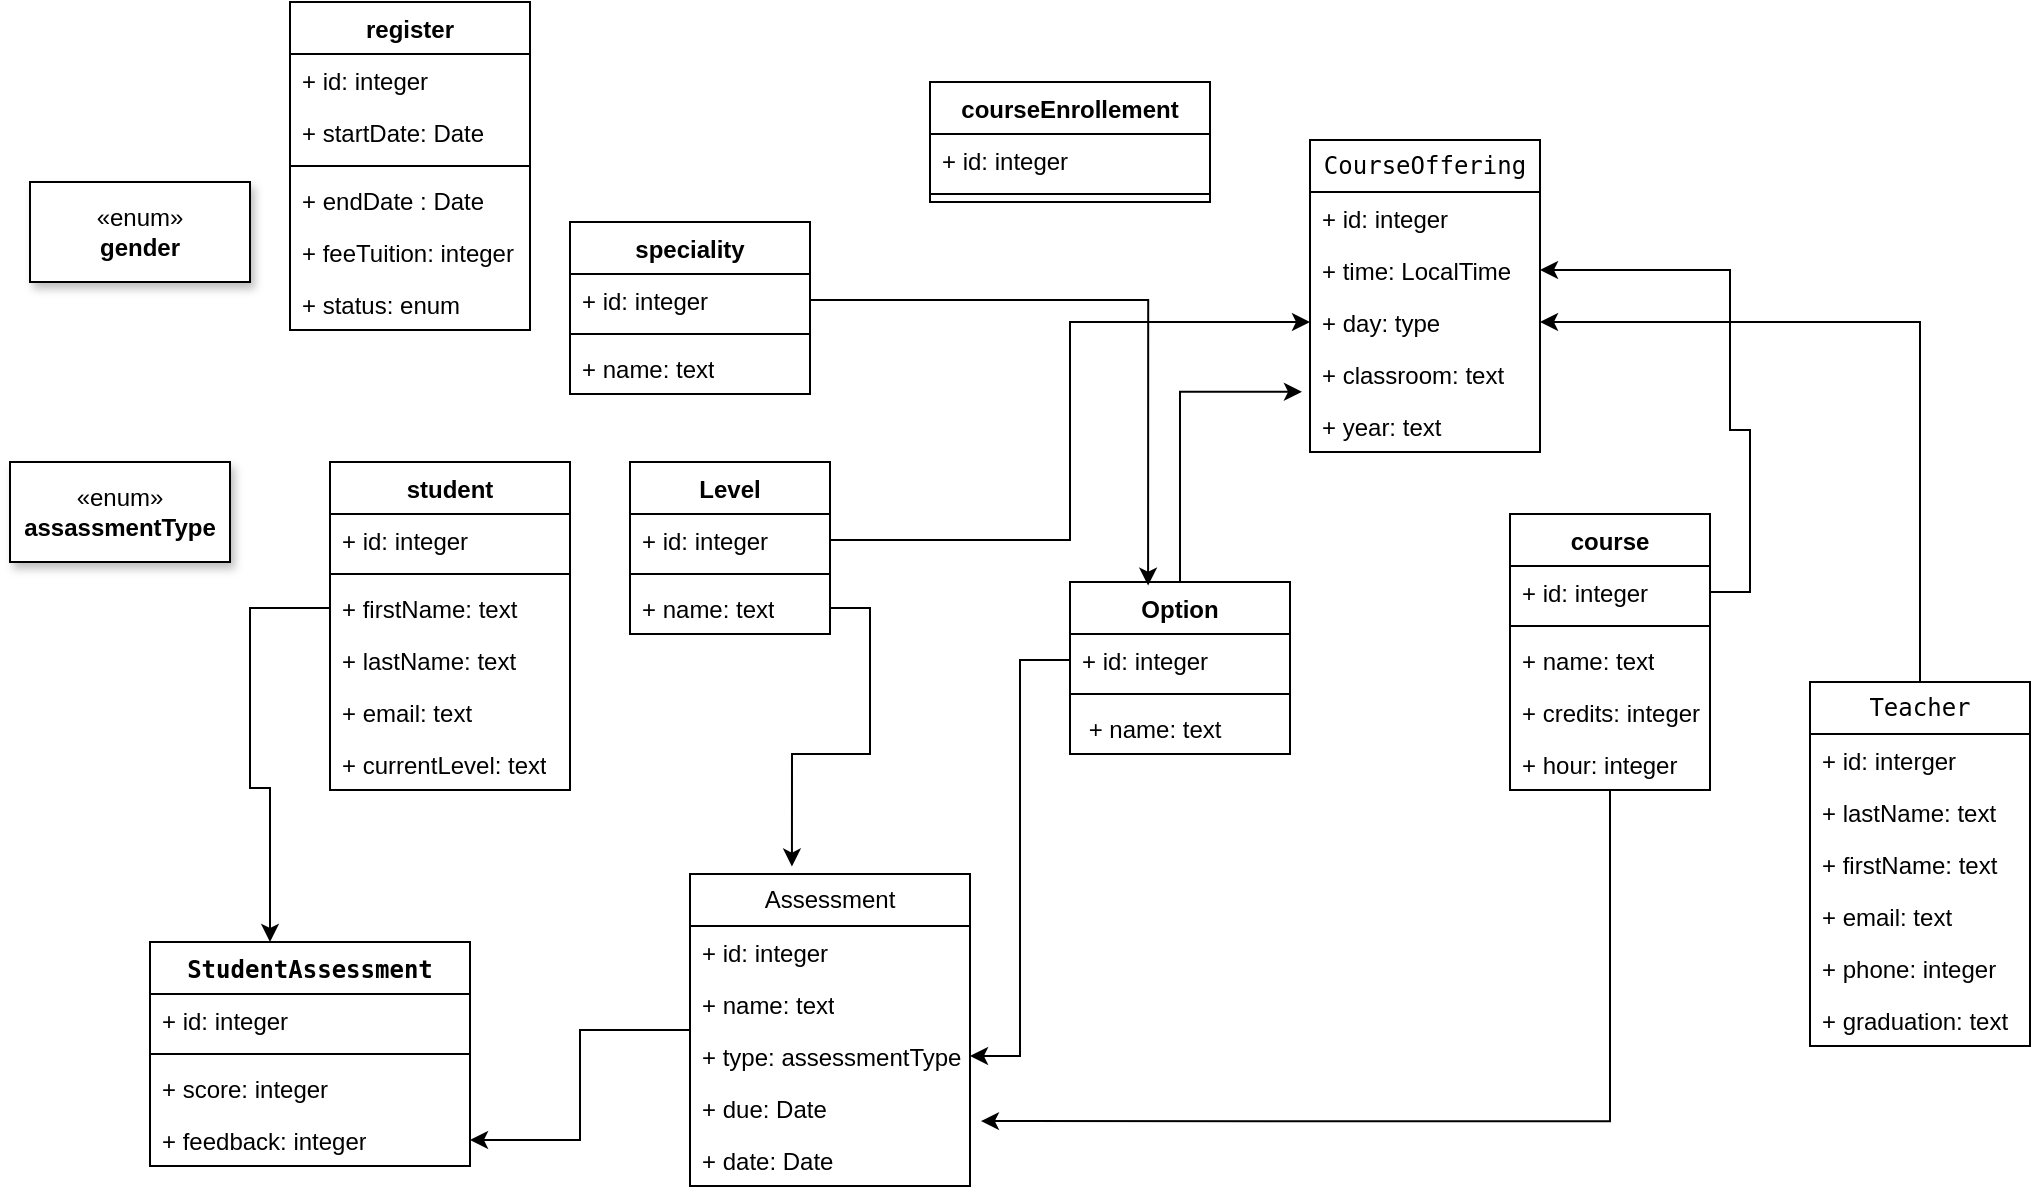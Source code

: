 <mxfile version="24.6.3" type="github" pages="4">
  <diagram name="Page-1" id="PVpVWnrb7OfxVeaUVZbv">
    <mxGraphModel dx="2454" dy="622" grid="1" gridSize="10" guides="1" tooltips="1" connect="1" arrows="1" fold="1" page="1" pageScale="1" pageWidth="1100" pageHeight="850" math="0" shadow="0">
      <root>
        <mxCell id="0" />
        <mxCell id="1" parent="0" />
        <mxCell id="9z153Rb5Zh5aQNl601J3-8" value="speciality" style="swimlane;fontStyle=1;align=center;verticalAlign=top;childLayout=stackLayout;horizontal=1;startSize=26;horizontalStack=0;resizeParent=1;resizeParentMax=0;resizeLast=0;collapsible=1;marginBottom=0;whiteSpace=wrap;html=1;" parent="1" vertex="1">
          <mxGeometry x="140" y="310" width="120" height="86" as="geometry" />
        </mxCell>
        <mxCell id="9z153Rb5Zh5aQNl601J3-9" value="+ id: integer" style="text;strokeColor=none;fillColor=none;align=left;verticalAlign=top;spacingLeft=4;spacingRight=4;overflow=hidden;rotatable=0;points=[[0,0.5],[1,0.5]];portConstraint=eastwest;whiteSpace=wrap;html=1;" parent="9z153Rb5Zh5aQNl601J3-8" vertex="1">
          <mxGeometry y="26" width="120" height="26" as="geometry" />
        </mxCell>
        <mxCell id="9z153Rb5Zh5aQNl601J3-10" value="" style="line;strokeWidth=1;fillColor=none;align=left;verticalAlign=middle;spacingTop=-1;spacingLeft=3;spacingRight=3;rotatable=0;labelPosition=right;points=[];portConstraint=eastwest;strokeColor=inherit;" parent="9z153Rb5Zh5aQNl601J3-8" vertex="1">
          <mxGeometry y="52" width="120" height="8" as="geometry" />
        </mxCell>
        <mxCell id="9z153Rb5Zh5aQNl601J3-13" value="+ name: text" style="text;strokeColor=none;fillColor=none;align=left;verticalAlign=top;spacingLeft=4;spacingRight=4;overflow=hidden;rotatable=0;points=[[0,0.5],[1,0.5]];portConstraint=eastwest;whiteSpace=wrap;html=1;" parent="9z153Rb5Zh5aQNl601J3-8" vertex="1">
          <mxGeometry y="60" width="120" height="26" as="geometry" />
        </mxCell>
        <mxCell id="9z153Rb5Zh5aQNl601J3-14" value="Option" style="swimlane;fontStyle=1;align=center;verticalAlign=top;childLayout=stackLayout;horizontal=1;startSize=26;horizontalStack=0;resizeParent=1;resizeParentMax=0;resizeLast=0;collapsible=1;marginBottom=0;whiteSpace=wrap;html=1;" parent="1" vertex="1">
          <mxGeometry x="390" y="490" width="110" height="86" as="geometry" />
        </mxCell>
        <mxCell id="9z153Rb5Zh5aQNl601J3-15" value="+ id: integer" style="text;strokeColor=none;fillColor=none;align=left;verticalAlign=top;spacingLeft=4;spacingRight=4;overflow=hidden;rotatable=0;points=[[0,0.5],[1,0.5]];portConstraint=eastwest;whiteSpace=wrap;html=1;" parent="9z153Rb5Zh5aQNl601J3-14" vertex="1">
          <mxGeometry y="26" width="110" height="26" as="geometry" />
        </mxCell>
        <mxCell id="9z153Rb5Zh5aQNl601J3-16" value="" style="line;strokeWidth=1;fillColor=none;align=left;verticalAlign=middle;spacingTop=-1;spacingLeft=3;spacingRight=3;rotatable=0;labelPosition=right;points=[];portConstraint=eastwest;strokeColor=inherit;" parent="9z153Rb5Zh5aQNl601J3-14" vertex="1">
          <mxGeometry y="52" width="110" height="8" as="geometry" />
        </mxCell>
        <mxCell id="9z153Rb5Zh5aQNl601J3-17" value="&amp;nbsp;+ name: text" style="text;strokeColor=none;fillColor=none;align=left;verticalAlign=top;spacingLeft=4;spacingRight=4;overflow=hidden;rotatable=0;points=[[0,0.5],[1,0.5]];portConstraint=eastwest;whiteSpace=wrap;html=1;" parent="9z153Rb5Zh5aQNl601J3-14" vertex="1">
          <mxGeometry y="60" width="110" height="26" as="geometry" />
        </mxCell>
        <mxCell id="9z153Rb5Zh5aQNl601J3-18" value="course" style="swimlane;fontStyle=1;align=center;verticalAlign=top;childLayout=stackLayout;horizontal=1;startSize=26;horizontalStack=0;resizeParent=1;resizeParentMax=0;resizeLast=0;collapsible=1;marginBottom=0;whiteSpace=wrap;html=1;" parent="1" vertex="1">
          <mxGeometry x="610" y="456" width="100" height="138" as="geometry" />
        </mxCell>
        <mxCell id="9z153Rb5Zh5aQNl601J3-19" value="+ id: integer" style="text;strokeColor=none;fillColor=none;align=left;verticalAlign=top;spacingLeft=4;spacingRight=4;overflow=hidden;rotatable=0;points=[[0,0.5],[1,0.5]];portConstraint=eastwest;whiteSpace=wrap;html=1;" parent="9z153Rb5Zh5aQNl601J3-18" vertex="1">
          <mxGeometry y="26" width="100" height="26" as="geometry" />
        </mxCell>
        <mxCell id="9z153Rb5Zh5aQNl601J3-20" value="" style="line;strokeWidth=1;fillColor=none;align=left;verticalAlign=middle;spacingTop=-1;spacingLeft=3;spacingRight=3;rotatable=0;labelPosition=right;points=[];portConstraint=eastwest;strokeColor=inherit;" parent="9z153Rb5Zh5aQNl601J3-18" vertex="1">
          <mxGeometry y="52" width="100" height="8" as="geometry" />
        </mxCell>
        <mxCell id="9z153Rb5Zh5aQNl601J3-21" value="+ name: text" style="text;strokeColor=none;fillColor=none;align=left;verticalAlign=top;spacingLeft=4;spacingRight=4;overflow=hidden;rotatable=0;points=[[0,0.5],[1,0.5]];portConstraint=eastwest;whiteSpace=wrap;html=1;" parent="9z153Rb5Zh5aQNl601J3-18" vertex="1">
          <mxGeometry y="60" width="100" height="26" as="geometry" />
        </mxCell>
        <mxCell id="9z153Rb5Zh5aQNl601J3-25" value="+ credits: integer" style="text;strokeColor=none;fillColor=none;align=left;verticalAlign=top;spacingLeft=4;spacingRight=4;overflow=hidden;rotatable=0;points=[[0,0.5],[1,0.5]];portConstraint=eastwest;whiteSpace=wrap;html=1;" parent="9z153Rb5Zh5aQNl601J3-18" vertex="1">
          <mxGeometry y="86" width="100" height="26" as="geometry" />
        </mxCell>
        <mxCell id="GAx0BgkwdhnwqbWNUPD7-18" value="+ hour: integer" style="text;strokeColor=none;fillColor=none;align=left;verticalAlign=top;spacingLeft=4;spacingRight=4;overflow=hidden;rotatable=0;points=[[0,0.5],[1,0.5]];portConstraint=eastwest;whiteSpace=wrap;html=1;" vertex="1" parent="9z153Rb5Zh5aQNl601J3-18">
          <mxGeometry y="112" width="100" height="26" as="geometry" />
        </mxCell>
        <mxCell id="9z153Rb5Zh5aQNl601J3-27" value="student" style="swimlane;fontStyle=1;align=center;verticalAlign=top;childLayout=stackLayout;horizontal=1;startSize=26;horizontalStack=0;resizeParent=1;resizeParentMax=0;resizeLast=0;collapsible=1;marginBottom=0;whiteSpace=wrap;html=1;" parent="1" vertex="1">
          <mxGeometry x="20" y="430" width="120" height="164" as="geometry" />
        </mxCell>
        <mxCell id="9z153Rb5Zh5aQNl601J3-28" value="+ id: integer" style="text;strokeColor=none;fillColor=none;align=left;verticalAlign=top;spacingLeft=4;spacingRight=4;overflow=hidden;rotatable=0;points=[[0,0.5],[1,0.5]];portConstraint=eastwest;whiteSpace=wrap;html=1;" parent="9z153Rb5Zh5aQNl601J3-27" vertex="1">
          <mxGeometry y="26" width="120" height="26" as="geometry" />
        </mxCell>
        <mxCell id="9z153Rb5Zh5aQNl601J3-29" value="" style="line;strokeWidth=1;fillColor=none;align=left;verticalAlign=middle;spacingTop=-1;spacingLeft=3;spacingRight=3;rotatable=0;labelPosition=right;points=[];portConstraint=eastwest;strokeColor=inherit;" parent="9z153Rb5Zh5aQNl601J3-27" vertex="1">
          <mxGeometry y="52" width="120" height="8" as="geometry" />
        </mxCell>
        <mxCell id="9z153Rb5Zh5aQNl601J3-32" value="+ firstName: text" style="text;strokeColor=none;fillColor=none;align=left;verticalAlign=top;spacingLeft=4;spacingRight=4;overflow=hidden;rotatable=0;points=[[0,0.5],[1,0.5]];portConstraint=eastwest;whiteSpace=wrap;html=1;" parent="9z153Rb5Zh5aQNl601J3-27" vertex="1">
          <mxGeometry y="60" width="120" height="26" as="geometry" />
        </mxCell>
        <mxCell id="9z153Rb5Zh5aQNl601J3-33" value="+ lastName: text" style="text;strokeColor=none;fillColor=none;align=left;verticalAlign=top;spacingLeft=4;spacingRight=4;overflow=hidden;rotatable=0;points=[[0,0.5],[1,0.5]];portConstraint=eastwest;whiteSpace=wrap;html=1;" parent="9z153Rb5Zh5aQNl601J3-27" vertex="1">
          <mxGeometry y="86" width="120" height="26" as="geometry" />
        </mxCell>
        <mxCell id="9z153Rb5Zh5aQNl601J3-34" value="+ email: text" style="text;strokeColor=none;fillColor=none;align=left;verticalAlign=top;spacingLeft=4;spacingRight=4;overflow=hidden;rotatable=0;points=[[0,0.5],[1,0.5]];portConstraint=eastwest;whiteSpace=wrap;html=1;" parent="9z153Rb5Zh5aQNl601J3-27" vertex="1">
          <mxGeometry y="112" width="120" height="26" as="geometry" />
        </mxCell>
        <mxCell id="9z153Rb5Zh5aQNl601J3-49" value="+ currentLevel: text" style="text;strokeColor=none;fillColor=none;align=left;verticalAlign=top;spacingLeft=4;spacingRight=4;overflow=hidden;rotatable=0;points=[[0,0.5],[1,0.5]];portConstraint=eastwest;whiteSpace=wrap;html=1;" parent="9z153Rb5Zh5aQNl601J3-27" vertex="1">
          <mxGeometry y="138" width="120" height="26" as="geometry" />
        </mxCell>
        <mxCell id="9z153Rb5Zh5aQNl601J3-40" value="register" style="swimlane;fontStyle=1;align=center;verticalAlign=top;childLayout=stackLayout;horizontal=1;startSize=26;horizontalStack=0;resizeParent=1;resizeParentMax=0;resizeLast=0;collapsible=1;marginBottom=0;whiteSpace=wrap;html=1;" parent="1" vertex="1">
          <mxGeometry y="200" width="120" height="164" as="geometry" />
        </mxCell>
        <mxCell id="9z153Rb5Zh5aQNl601J3-41" value="+ id: integer" style="text;strokeColor=none;fillColor=none;align=left;verticalAlign=top;spacingLeft=4;spacingRight=4;overflow=hidden;rotatable=0;points=[[0,0.5],[1,0.5]];portConstraint=eastwest;whiteSpace=wrap;html=1;" parent="9z153Rb5Zh5aQNl601J3-40" vertex="1">
          <mxGeometry y="26" width="120" height="26" as="geometry" />
        </mxCell>
        <mxCell id="9z153Rb5Zh5aQNl601J3-47" value="+ startDate: Date" style="text;strokeColor=none;fillColor=none;align=left;verticalAlign=top;spacingLeft=4;spacingRight=4;overflow=hidden;rotatable=0;points=[[0,0.5],[1,0.5]];portConstraint=eastwest;whiteSpace=wrap;html=1;" parent="9z153Rb5Zh5aQNl601J3-40" vertex="1">
          <mxGeometry y="52" width="120" height="26" as="geometry" />
        </mxCell>
        <mxCell id="9z153Rb5Zh5aQNl601J3-42" value="" style="line;strokeWidth=1;fillColor=none;align=left;verticalAlign=middle;spacingTop=-1;spacingLeft=3;spacingRight=3;rotatable=0;labelPosition=right;points=[];portConstraint=eastwest;strokeColor=inherit;" parent="9z153Rb5Zh5aQNl601J3-40" vertex="1">
          <mxGeometry y="78" width="120" height="8" as="geometry" />
        </mxCell>
        <mxCell id="9z153Rb5Zh5aQNl601J3-48" value="+ endDate : Date" style="text;strokeColor=none;fillColor=none;align=left;verticalAlign=top;spacingLeft=4;spacingRight=4;overflow=hidden;rotatable=0;points=[[0,0.5],[1,0.5]];portConstraint=eastwest;whiteSpace=wrap;html=1;" parent="9z153Rb5Zh5aQNl601J3-40" vertex="1">
          <mxGeometry y="86" width="120" height="26" as="geometry" />
        </mxCell>
        <mxCell id="3pYAXiqEpHBaBs8NNWHI-30" value="+ feeTuition: integer" style="text;strokeColor=none;fillColor=none;align=left;verticalAlign=top;spacingLeft=4;spacingRight=4;overflow=hidden;rotatable=0;points=[[0,0.5],[1,0.5]];portConstraint=eastwest;whiteSpace=wrap;html=1;" parent="9z153Rb5Zh5aQNl601J3-40" vertex="1">
          <mxGeometry y="112" width="120" height="26" as="geometry" />
        </mxCell>
        <mxCell id="GAx0BgkwdhnwqbWNUPD7-10" value="+ status: enum" style="text;strokeColor=none;fillColor=none;align=left;verticalAlign=top;spacingLeft=4;spacingRight=4;overflow=hidden;rotatable=0;points=[[0,0.5],[1,0.5]];portConstraint=eastwest;whiteSpace=wrap;html=1;" vertex="1" parent="9z153Rb5Zh5aQNl601J3-40">
          <mxGeometry y="138" width="120" height="26" as="geometry" />
        </mxCell>
        <mxCell id="3pYAXiqEpHBaBs8NNWHI-1" value="courseEnrollement" style="swimlane;fontStyle=1;align=center;verticalAlign=top;childLayout=stackLayout;horizontal=1;startSize=26;horizontalStack=0;resizeParent=1;resizeParentMax=0;resizeLast=0;collapsible=1;marginBottom=0;whiteSpace=wrap;html=1;" parent="1" vertex="1">
          <mxGeometry x="320" y="240" width="140" height="60" as="geometry" />
        </mxCell>
        <mxCell id="3pYAXiqEpHBaBs8NNWHI-2" value="+ id: integer" style="text;strokeColor=none;fillColor=none;align=left;verticalAlign=top;spacingLeft=4;spacingRight=4;overflow=hidden;rotatable=0;points=[[0,0.5],[1,0.5]];portConstraint=eastwest;whiteSpace=wrap;html=1;" parent="3pYAXiqEpHBaBs8NNWHI-1" vertex="1">
          <mxGeometry y="26" width="140" height="26" as="geometry" />
        </mxCell>
        <mxCell id="3pYAXiqEpHBaBs8NNWHI-4" value="" style="line;strokeWidth=1;fillColor=none;align=left;verticalAlign=middle;spacingTop=-1;spacingLeft=3;spacingRight=3;rotatable=0;labelPosition=right;points=[];portConstraint=eastwest;strokeColor=inherit;" parent="3pYAXiqEpHBaBs8NNWHI-1" vertex="1">
          <mxGeometry y="52" width="140" height="8" as="geometry" />
        </mxCell>
        <mxCell id="3pYAXiqEpHBaBs8NNWHI-16" value="Level" style="swimlane;fontStyle=1;align=center;verticalAlign=top;childLayout=stackLayout;horizontal=1;startSize=26;horizontalStack=0;resizeParent=1;resizeParentMax=0;resizeLast=0;collapsible=1;marginBottom=0;whiteSpace=wrap;html=1;" parent="1" vertex="1">
          <mxGeometry x="170" y="430" width="100" height="86" as="geometry" />
        </mxCell>
        <mxCell id="3pYAXiqEpHBaBs8NNWHI-17" value="+ id: integer" style="text;strokeColor=none;fillColor=none;align=left;verticalAlign=top;spacingLeft=4;spacingRight=4;overflow=hidden;rotatable=0;points=[[0,0.5],[1,0.5]];portConstraint=eastwest;whiteSpace=wrap;html=1;" parent="3pYAXiqEpHBaBs8NNWHI-16" vertex="1">
          <mxGeometry y="26" width="100" height="26" as="geometry" />
        </mxCell>
        <mxCell id="3pYAXiqEpHBaBs8NNWHI-18" value="" style="line;strokeWidth=1;fillColor=none;align=left;verticalAlign=middle;spacingTop=-1;spacingLeft=3;spacingRight=3;rotatable=0;labelPosition=right;points=[];portConstraint=eastwest;strokeColor=inherit;" parent="3pYAXiqEpHBaBs8NNWHI-16" vertex="1">
          <mxGeometry y="52" width="100" height="8" as="geometry" />
        </mxCell>
        <mxCell id="3pYAXiqEpHBaBs8NNWHI-19" value="+ name: text" style="text;strokeColor=none;fillColor=none;align=left;verticalAlign=top;spacingLeft=4;spacingRight=4;overflow=hidden;rotatable=0;points=[[0,0.5],[1,0.5]];portConstraint=eastwest;whiteSpace=wrap;html=1;" parent="3pYAXiqEpHBaBs8NNWHI-16" vertex="1">
          <mxGeometry y="60" width="100" height="26" as="geometry" />
        </mxCell>
        <mxCell id="GAx0BgkwdhnwqbWNUPD7-39" style="edgeStyle=orthogonalEdgeStyle;rounded=0;orthogonalLoop=1;jettySize=auto;html=1;entryX=1;entryY=0.5;entryDx=0;entryDy=0;" edge="1" parent="1" source="c8GOJVSV7jXu2KVrGpNi-3" target="c8GOJVSV7jXu2KVrGpNi-13">
          <mxGeometry relative="1" as="geometry" />
        </mxCell>
        <mxCell id="c8GOJVSV7jXu2KVrGpNi-3" value="&lt;code&gt;Teacher&lt;/code&gt;" style="swimlane;fontStyle=0;childLayout=stackLayout;horizontal=1;startSize=26;fillColor=none;horizontalStack=0;resizeParent=1;resizeParentMax=0;resizeLast=0;collapsible=1;marginBottom=0;whiteSpace=wrap;html=1;" vertex="1" parent="1">
          <mxGeometry x="760" y="540" width="110" height="182" as="geometry" />
        </mxCell>
        <mxCell id="c8GOJVSV7jXu2KVrGpNi-4" value="+ id: interger" style="text;strokeColor=none;fillColor=none;align=left;verticalAlign=top;spacingLeft=4;spacingRight=4;overflow=hidden;rotatable=0;points=[[0,0.5],[1,0.5]];portConstraint=eastwest;whiteSpace=wrap;html=1;" vertex="1" parent="c8GOJVSV7jXu2KVrGpNi-3">
          <mxGeometry y="26" width="110" height="26" as="geometry" />
        </mxCell>
        <mxCell id="c8GOJVSV7jXu2KVrGpNi-5" value="+ lastName: text" style="text;strokeColor=none;fillColor=none;align=left;verticalAlign=top;spacingLeft=4;spacingRight=4;overflow=hidden;rotatable=0;points=[[0,0.5],[1,0.5]];portConstraint=eastwest;whiteSpace=wrap;html=1;" vertex="1" parent="c8GOJVSV7jXu2KVrGpNi-3">
          <mxGeometry y="52" width="110" height="26" as="geometry" />
        </mxCell>
        <mxCell id="c8GOJVSV7jXu2KVrGpNi-6" value="+ firstName: text" style="text;strokeColor=none;fillColor=none;align=left;verticalAlign=top;spacingLeft=4;spacingRight=4;overflow=hidden;rotatable=0;points=[[0,0.5],[1,0.5]];portConstraint=eastwest;whiteSpace=wrap;html=1;" vertex="1" parent="c8GOJVSV7jXu2KVrGpNi-3">
          <mxGeometry y="78" width="110" height="26" as="geometry" />
        </mxCell>
        <mxCell id="c8GOJVSV7jXu2KVrGpNi-7" value="+ email: text" style="text;strokeColor=none;fillColor=none;align=left;verticalAlign=top;spacingLeft=4;spacingRight=4;overflow=hidden;rotatable=0;points=[[0,0.5],[1,0.5]];portConstraint=eastwest;whiteSpace=wrap;html=1;" vertex="1" parent="c8GOJVSV7jXu2KVrGpNi-3">
          <mxGeometry y="104" width="110" height="26" as="geometry" />
        </mxCell>
        <mxCell id="c8GOJVSV7jXu2KVrGpNi-8" value="+ phone: integer" style="text;strokeColor=none;fillColor=none;align=left;verticalAlign=top;spacingLeft=4;spacingRight=4;overflow=hidden;rotatable=0;points=[[0,0.5],[1,0.5]];portConstraint=eastwest;whiteSpace=wrap;html=1;" vertex="1" parent="c8GOJVSV7jXu2KVrGpNi-3">
          <mxGeometry y="130" width="110" height="26" as="geometry" />
        </mxCell>
        <mxCell id="c8GOJVSV7jXu2KVrGpNi-9" value="+ graduation: text" style="text;strokeColor=none;fillColor=none;align=left;verticalAlign=top;spacingLeft=4;spacingRight=4;overflow=hidden;rotatable=0;points=[[0,0.5],[1,0.5]];portConstraint=eastwest;whiteSpace=wrap;html=1;" vertex="1" parent="c8GOJVSV7jXu2KVrGpNi-3">
          <mxGeometry y="156" width="110" height="26" as="geometry" />
        </mxCell>
        <mxCell id="c8GOJVSV7jXu2KVrGpNi-10" value="&lt;code&gt;CourseOffering&lt;/code&gt;" style="swimlane;fontStyle=0;childLayout=stackLayout;horizontal=1;startSize=26;fillColor=none;horizontalStack=0;resizeParent=1;resizeParentMax=0;resizeLast=0;collapsible=1;marginBottom=0;whiteSpace=wrap;html=1;" vertex="1" parent="1">
          <mxGeometry x="510" y="269" width="115" height="156" as="geometry" />
        </mxCell>
        <mxCell id="c8GOJVSV7jXu2KVrGpNi-11" value="+ id: integer" style="text;strokeColor=none;fillColor=none;align=left;verticalAlign=top;spacingLeft=4;spacingRight=4;overflow=hidden;rotatable=0;points=[[0,0.5],[1,0.5]];portConstraint=eastwest;whiteSpace=wrap;html=1;" vertex="1" parent="c8GOJVSV7jXu2KVrGpNi-10">
          <mxGeometry y="26" width="115" height="26" as="geometry" />
        </mxCell>
        <mxCell id="c8GOJVSV7jXu2KVrGpNi-12" value="+ time: LocalTime" style="text;strokeColor=none;fillColor=none;align=left;verticalAlign=top;spacingLeft=4;spacingRight=4;overflow=hidden;rotatable=0;points=[[0,0.5],[1,0.5]];portConstraint=eastwest;whiteSpace=wrap;html=1;" vertex="1" parent="c8GOJVSV7jXu2KVrGpNi-10">
          <mxGeometry y="52" width="115" height="26" as="geometry" />
        </mxCell>
        <mxCell id="c8GOJVSV7jXu2KVrGpNi-13" value="+ day: type" style="text;strokeColor=none;fillColor=none;align=left;verticalAlign=top;spacingLeft=4;spacingRight=4;overflow=hidden;rotatable=0;points=[[0,0.5],[1,0.5]];portConstraint=eastwest;whiteSpace=wrap;html=1;" vertex="1" parent="c8GOJVSV7jXu2KVrGpNi-10">
          <mxGeometry y="78" width="115" height="26" as="geometry" />
        </mxCell>
        <mxCell id="c8GOJVSV7jXu2KVrGpNi-14" value="+ classroom: text" style="text;strokeColor=none;fillColor=none;align=left;verticalAlign=top;spacingLeft=4;spacingRight=4;overflow=hidden;rotatable=0;points=[[0,0.5],[1,0.5]];portConstraint=eastwest;whiteSpace=wrap;html=1;" vertex="1" parent="c8GOJVSV7jXu2KVrGpNi-10">
          <mxGeometry y="104" width="115" height="26" as="geometry" />
        </mxCell>
        <mxCell id="GAx0BgkwdhnwqbWNUPD7-17" value="+ year: text" style="text;strokeColor=none;fillColor=none;align=left;verticalAlign=top;spacingLeft=4;spacingRight=4;overflow=hidden;rotatable=0;points=[[0,0.5],[1,0.5]];portConstraint=eastwest;whiteSpace=wrap;html=1;" vertex="1" parent="c8GOJVSV7jXu2KVrGpNi-10">
          <mxGeometry y="130" width="115" height="26" as="geometry" />
        </mxCell>
        <mxCell id="GAx0BgkwdhnwqbWNUPD7-33" style="edgeStyle=orthogonalEdgeStyle;rounded=0;orthogonalLoop=1;jettySize=auto;html=1;" edge="1" parent="1" source="c8GOJVSV7jXu2KVrGpNi-15" target="GAx0BgkwdhnwqbWNUPD7-29">
          <mxGeometry relative="1" as="geometry" />
        </mxCell>
        <mxCell id="c8GOJVSV7jXu2KVrGpNi-15" value="Assessment" style="swimlane;fontStyle=0;childLayout=stackLayout;horizontal=1;startSize=26;fillColor=none;horizontalStack=0;resizeParent=1;resizeParentMax=0;resizeLast=0;collapsible=1;marginBottom=0;whiteSpace=wrap;html=1;" vertex="1" parent="1">
          <mxGeometry x="200" y="636" width="140" height="156" as="geometry" />
        </mxCell>
        <mxCell id="c8GOJVSV7jXu2KVrGpNi-16" value="+ id: integer" style="text;strokeColor=none;fillColor=none;align=left;verticalAlign=top;spacingLeft=4;spacingRight=4;overflow=hidden;rotatable=0;points=[[0,0.5],[1,0.5]];portConstraint=eastwest;whiteSpace=wrap;html=1;" vertex="1" parent="c8GOJVSV7jXu2KVrGpNi-15">
          <mxGeometry y="26" width="140" height="26" as="geometry" />
        </mxCell>
        <mxCell id="c8GOJVSV7jXu2KVrGpNi-17" value="+ name: text" style="text;strokeColor=none;fillColor=none;align=left;verticalAlign=top;spacingLeft=4;spacingRight=4;overflow=hidden;rotatable=0;points=[[0,0.5],[1,0.5]];portConstraint=eastwest;whiteSpace=wrap;html=1;" vertex="1" parent="c8GOJVSV7jXu2KVrGpNi-15">
          <mxGeometry y="52" width="140" height="26" as="geometry" />
        </mxCell>
        <mxCell id="c8GOJVSV7jXu2KVrGpNi-18" value="+ type: assessmentType" style="text;strokeColor=none;fillColor=none;align=left;verticalAlign=top;spacingLeft=4;spacingRight=4;overflow=hidden;rotatable=0;points=[[0,0.5],[1,0.5]];portConstraint=eastwest;whiteSpace=wrap;html=1;" vertex="1" parent="c8GOJVSV7jXu2KVrGpNi-15">
          <mxGeometry y="78" width="140" height="26" as="geometry" />
        </mxCell>
        <mxCell id="c8GOJVSV7jXu2KVrGpNi-19" value="+ due: Date" style="text;strokeColor=none;fillColor=none;align=left;verticalAlign=top;spacingLeft=4;spacingRight=4;overflow=hidden;rotatable=0;points=[[0,0.5],[1,0.5]];portConstraint=eastwest;whiteSpace=wrap;html=1;" vertex="1" parent="c8GOJVSV7jXu2KVrGpNi-15">
          <mxGeometry y="104" width="140" height="26" as="geometry" />
        </mxCell>
        <mxCell id="c8GOJVSV7jXu2KVrGpNi-20" value="+ date: Date" style="text;strokeColor=none;fillColor=none;align=left;verticalAlign=top;spacingLeft=4;spacingRight=4;overflow=hidden;rotatable=0;points=[[0,0.5],[1,0.5]];portConstraint=eastwest;whiteSpace=wrap;html=1;" vertex="1" parent="c8GOJVSV7jXu2KVrGpNi-15">
          <mxGeometry y="130" width="140" height="26" as="geometry" />
        </mxCell>
        <mxCell id="c8GOJVSV7jXu2KVrGpNi-21" value="&lt;code&gt;StudentAssessment&lt;/code&gt;" style="swimlane;fontStyle=1;align=center;verticalAlign=top;childLayout=stackLayout;horizontal=1;startSize=26;horizontalStack=0;resizeParent=1;resizeParentMax=0;resizeLast=0;collapsible=1;marginBottom=0;whiteSpace=wrap;html=1;" vertex="1" parent="1">
          <mxGeometry x="-70" y="670" width="160" height="112" as="geometry" />
        </mxCell>
        <mxCell id="c8GOJVSV7jXu2KVrGpNi-22" value="+ id: integer" style="text;strokeColor=none;fillColor=none;align=left;verticalAlign=top;spacingLeft=4;spacingRight=4;overflow=hidden;rotatable=0;points=[[0,0.5],[1,0.5]];portConstraint=eastwest;whiteSpace=wrap;html=1;" vertex="1" parent="c8GOJVSV7jXu2KVrGpNi-21">
          <mxGeometry y="26" width="160" height="26" as="geometry" />
        </mxCell>
        <mxCell id="c8GOJVSV7jXu2KVrGpNi-23" value="" style="line;strokeWidth=1;fillColor=none;align=left;verticalAlign=middle;spacingTop=-1;spacingLeft=3;spacingRight=3;rotatable=0;labelPosition=right;points=[];portConstraint=eastwest;strokeColor=inherit;" vertex="1" parent="c8GOJVSV7jXu2KVrGpNi-21">
          <mxGeometry y="52" width="160" height="8" as="geometry" />
        </mxCell>
        <mxCell id="c8GOJVSV7jXu2KVrGpNi-25" value="+ score: integer" style="text;strokeColor=none;fillColor=none;align=left;verticalAlign=top;spacingLeft=4;spacingRight=4;overflow=hidden;rotatable=0;points=[[0,0.5],[1,0.5]];portConstraint=eastwest;whiteSpace=wrap;html=1;" vertex="1" parent="c8GOJVSV7jXu2KVrGpNi-21">
          <mxGeometry y="60" width="160" height="26" as="geometry" />
        </mxCell>
        <mxCell id="GAx0BgkwdhnwqbWNUPD7-29" value="+ feedback: integer" style="text;strokeColor=none;fillColor=none;align=left;verticalAlign=top;spacingLeft=4;spacingRight=4;overflow=hidden;rotatable=0;points=[[0,0.5],[1,0.5]];portConstraint=eastwest;whiteSpace=wrap;html=1;" vertex="1" parent="c8GOJVSV7jXu2KVrGpNi-21">
          <mxGeometry y="86" width="160" height="26" as="geometry" />
        </mxCell>
        <mxCell id="GAx0BgkwdhnwqbWNUPD7-15" style="edgeStyle=orthogonalEdgeStyle;rounded=0;orthogonalLoop=1;jettySize=auto;html=1;exitX=1;exitY=0.5;exitDx=0;exitDy=0;entryX=0;entryY=0.5;entryDx=0;entryDy=0;" edge="1" parent="1" source="3pYAXiqEpHBaBs8NNWHI-17" target="c8GOJVSV7jXu2KVrGpNi-13">
          <mxGeometry relative="1" as="geometry" />
        </mxCell>
        <mxCell id="GAx0BgkwdhnwqbWNUPD7-16" style="edgeStyle=orthogonalEdgeStyle;rounded=0;orthogonalLoop=1;jettySize=auto;html=1;entryX=1;entryY=0.5;entryDx=0;entryDy=0;" edge="1" parent="1" source="9z153Rb5Zh5aQNl601J3-19" target="c8GOJVSV7jXu2KVrGpNi-12">
          <mxGeometry relative="1" as="geometry">
            <Array as="points">
              <mxPoint x="730" y="495" />
              <mxPoint x="730" y="414" />
              <mxPoint x="720" y="414" />
              <mxPoint x="720" y="334" />
            </Array>
          </mxGeometry>
        </mxCell>
        <mxCell id="GAx0BgkwdhnwqbWNUPD7-24" value="&lt;div&gt;«enum»&lt;b&gt;&lt;br&gt;&lt;/b&gt;&lt;/div&gt;&lt;div&gt;&lt;b&gt;assassmentType&lt;/b&gt;&lt;/div&gt;" style="html=1;whiteSpace=wrap;shadow=1;" vertex="1" parent="1">
          <mxGeometry x="-140" y="430" width="110" height="50" as="geometry" />
        </mxCell>
        <mxCell id="GAx0BgkwdhnwqbWNUPD7-25" style="edgeStyle=orthogonalEdgeStyle;rounded=0;orthogonalLoop=1;jettySize=auto;html=1;entryX=1;entryY=0.5;entryDx=0;entryDy=0;" edge="1" parent="1" source="9z153Rb5Zh5aQNl601J3-15" target="c8GOJVSV7jXu2KVrGpNi-18">
          <mxGeometry relative="1" as="geometry" />
        </mxCell>
        <mxCell id="GAx0BgkwdhnwqbWNUPD7-26" style="edgeStyle=orthogonalEdgeStyle;rounded=0;orthogonalLoop=1;jettySize=auto;html=1;entryX=0.364;entryY=-0.024;entryDx=0;entryDy=0;entryPerimeter=0;" edge="1" parent="1" source="3pYAXiqEpHBaBs8NNWHI-19" target="c8GOJVSV7jXu2KVrGpNi-15">
          <mxGeometry relative="1" as="geometry" />
        </mxCell>
        <mxCell id="GAx0BgkwdhnwqbWNUPD7-28" style="edgeStyle=orthogonalEdgeStyle;rounded=0;orthogonalLoop=1;jettySize=auto;html=1;entryX=1.039;entryY=-0.248;entryDx=0;entryDy=0;entryPerimeter=0;" edge="1" parent="1" source="GAx0BgkwdhnwqbWNUPD7-18" target="c8GOJVSV7jXu2KVrGpNi-20">
          <mxGeometry relative="1" as="geometry">
            <Array as="points">
              <mxPoint x="660" y="760" />
            </Array>
          </mxGeometry>
        </mxCell>
        <mxCell id="GAx0BgkwdhnwqbWNUPD7-31" value="&lt;div&gt;«enum»&lt;b&gt;&lt;br&gt;&lt;/b&gt;&lt;/div&gt;&lt;div&gt;&lt;b&gt;gender&lt;br&gt;&lt;/b&gt;&lt;/div&gt;" style="html=1;whiteSpace=wrap;shadow=1;" vertex="1" parent="1">
          <mxGeometry x="-130" y="290" width="110" height="50" as="geometry" />
        </mxCell>
        <mxCell id="GAx0BgkwdhnwqbWNUPD7-35" style="edgeStyle=orthogonalEdgeStyle;rounded=0;orthogonalLoop=1;jettySize=auto;html=1;" edge="1" parent="1" source="9z153Rb5Zh5aQNl601J3-32" target="c8GOJVSV7jXu2KVrGpNi-21">
          <mxGeometry relative="1" as="geometry">
            <Array as="points">
              <mxPoint x="-20" y="503" />
              <mxPoint x="-20" y="593" />
              <mxPoint x="-10" y="593" />
            </Array>
          </mxGeometry>
        </mxCell>
        <mxCell id="GAx0BgkwdhnwqbWNUPD7-37" style="edgeStyle=orthogonalEdgeStyle;rounded=0;orthogonalLoop=1;jettySize=auto;html=1;entryX=-0.035;entryY=-0.157;entryDx=0;entryDy=0;entryPerimeter=0;" edge="1" parent="1" source="9z153Rb5Zh5aQNl601J3-14" target="GAx0BgkwdhnwqbWNUPD7-17">
          <mxGeometry relative="1" as="geometry" />
        </mxCell>
        <mxCell id="GAx0BgkwdhnwqbWNUPD7-40" style="edgeStyle=orthogonalEdgeStyle;rounded=0;orthogonalLoop=1;jettySize=auto;html=1;entryX=0.355;entryY=0.021;entryDx=0;entryDy=0;entryPerimeter=0;" edge="1" parent="1" source="9z153Rb5Zh5aQNl601J3-9" target="9z153Rb5Zh5aQNl601J3-14">
          <mxGeometry relative="1" as="geometry" />
        </mxCell>
      </root>
    </mxGraphModel>
  </diagram>
  <diagram id="EVSd_o98dj5fEHspu7c7" name="Page-2">
    <mxGraphModel dx="880" dy="404" grid="1" gridSize="10" guides="1" tooltips="1" connect="1" arrows="1" fold="1" page="1" pageScale="1" pageWidth="850" pageHeight="1100" math="0" shadow="0">
      <root>
        <mxCell id="0" />
        <mxCell id="1" parent="0" />
        <mxCell id="OExupe5wskKmb6OC3U9O-20" style="edgeStyle=orthogonalEdgeStyle;rounded=0;orthogonalLoop=1;jettySize=auto;html=1;exitX=1;exitY=0.333;exitDx=0;exitDy=0;exitPerimeter=0;" edge="1" parent="1" source="OExupe5wskKmb6OC3U9O-1" target="OExupe5wskKmb6OC3U9O-10">
          <mxGeometry relative="1" as="geometry">
            <Array as="points">
              <mxPoint x="190" y="110" />
              <mxPoint x="190" y="180" />
            </Array>
          </mxGeometry>
        </mxCell>
        <mxCell id="OExupe5wskKmb6OC3U9O-31" style="edgeStyle=orthogonalEdgeStyle;rounded=0;orthogonalLoop=1;jettySize=auto;html=1;entryX=0;entryY=0;entryDx=0;entryDy=0;" edge="1" parent="1" source="OExupe5wskKmb6OC3U9O-1" target="OExupe5wskKmb6OC3U9O-12">
          <mxGeometry relative="1" as="geometry" />
        </mxCell>
        <mxCell id="OExupe5wskKmb6OC3U9O-1" value="user" style="shape=umlActor;verticalLabelPosition=bottom;verticalAlign=top;html=1;outlineConnect=0;" vertex="1" parent="1">
          <mxGeometry x="130" y="90" width="30" height="60" as="geometry" />
        </mxCell>
        <mxCell id="OExupe5wskKmb6OC3U9O-29" style="edgeStyle=orthogonalEdgeStyle;rounded=0;orthogonalLoop=1;jettySize=auto;html=1;exitX=0.5;exitY=0;exitDx=0;exitDy=0;exitPerimeter=0;" edge="1" parent="1" source="OExupe5wskKmb6OC3U9O-2" target="OExupe5wskKmb6OC3U9O-1">
          <mxGeometry relative="1" as="geometry" />
        </mxCell>
        <mxCell id="OExupe5wskKmb6OC3U9O-2" value="membre" style="shape=umlActor;verticalLabelPosition=bottom;verticalAlign=top;html=1;outlineConnect=0;" vertex="1" parent="1">
          <mxGeometry x="130" y="200" width="30" height="60" as="geometry" />
        </mxCell>
        <mxCell id="OExupe5wskKmb6OC3U9O-3" value="&lt;div&gt;spring 1&lt;/div&gt;&lt;div&gt;&lt;br&gt;&lt;/div&gt;" style="shape=umlFrame;whiteSpace=wrap;html=1;pointerEvents=0;" vertex="1" parent="1">
          <mxGeometry x="270" y="90" width="330" height="360" as="geometry" />
        </mxCell>
        <mxCell id="OExupe5wskKmb6OC3U9O-27" style="edgeStyle=orthogonalEdgeStyle;rounded=0;orthogonalLoop=1;jettySize=auto;html=1;" edge="1" parent="1" source="OExupe5wskKmb6OC3U9O-4" target="OExupe5wskKmb6OC3U9O-6">
          <mxGeometry relative="1" as="geometry" />
        </mxCell>
        <mxCell id="OExupe5wskKmb6OC3U9O-28" style="edgeStyle=orthogonalEdgeStyle;rounded=0;orthogonalLoop=1;jettySize=auto;html=1;" edge="1" parent="1" source="OExupe5wskKmb6OC3U9O-4" target="OExupe5wskKmb6OC3U9O-9">
          <mxGeometry relative="1" as="geometry" />
        </mxCell>
        <mxCell id="OExupe5wskKmb6OC3U9O-4" value="admin" style="shape=umlActor;verticalLabelPosition=bottom;verticalAlign=top;html=1;" vertex="1" parent="1">
          <mxGeometry x="120" y="300" width="30" height="60" as="geometry" />
        </mxCell>
        <mxCell id="OExupe5wskKmb6OC3U9O-6" value="publier" style="ellipse;whiteSpace=wrap;html=1;" vertex="1" parent="1">
          <mxGeometry x="330" y="230" width="110" height="60" as="geometry" />
        </mxCell>
        <mxCell id="OExupe5wskKmb6OC3U9O-9" value="valider" style="ellipse;whiteSpace=wrap;html=1;" vertex="1" parent="1">
          <mxGeometry x="465" y="320" width="120" height="70" as="geometry" />
        </mxCell>
        <mxCell id="OExupe5wskKmb6OC3U9O-10" value="voir details" style="ellipse;whiteSpace=wrap;html=1;" vertex="1" parent="1">
          <mxGeometry x="310" y="125" width="125" height="60" as="geometry" />
        </mxCell>
        <mxCell id="OExupe5wskKmb6OC3U9O-11" value="modier" style="ellipse;whiteSpace=wrap;html=1;" vertex="1" parent="1">
          <mxGeometry x="465" y="220" width="110" height="50" as="geometry" />
        </mxCell>
        <mxCell id="OExupe5wskKmb6OC3U9O-12" value="envoyer message" style="ellipse;whiteSpace=wrap;html=1;" vertex="1" parent="1">
          <mxGeometry x="445" y="100" width="130" height="60" as="geometry" />
        </mxCell>
        <mxCell id="OExupe5wskKmb6OC3U9O-22" style="edgeStyle=orthogonalEdgeStyle;rounded=0;orthogonalLoop=1;jettySize=auto;html=1;entryX=0.045;entryY=0.35;entryDx=0;entryDy=0;entryPerimeter=0;" edge="1" parent="1" source="OExupe5wskKmb6OC3U9O-2" target="OExupe5wskKmb6OC3U9O-6">
          <mxGeometry relative="1" as="geometry" />
        </mxCell>
        <mxCell id="OExupe5wskKmb6OC3U9O-24" style="edgeStyle=orthogonalEdgeStyle;rounded=0;orthogonalLoop=1;jettySize=auto;html=1;exitX=1;exitY=0.333;exitDx=0;exitDy=0;exitPerimeter=0;entryX=0.055;entryY=0.76;entryDx=0;entryDy=0;entryPerimeter=0;" edge="1" parent="1">
          <mxGeometry relative="1" as="geometry">
            <mxPoint x="160" y="320" as="sourcePoint" />
            <mxPoint x="471.05" y="238" as="targetPoint" />
          </mxGeometry>
        </mxCell>
        <mxCell id="OExupe5wskKmb6OC3U9O-30" style="edgeStyle=orthogonalEdgeStyle;rounded=0;orthogonalLoop=1;jettySize=auto;html=1;exitX=0.5;exitY=0;exitDx=0;exitDy=0;exitPerimeter=0;entryX=0.5;entryY=0.5;entryDx=0;entryDy=0;entryPerimeter=0;" edge="1" parent="1" source="OExupe5wskKmb6OC3U9O-4" target="OExupe5wskKmb6OC3U9O-2">
          <mxGeometry relative="1" as="geometry" />
        </mxCell>
      </root>
    </mxGraphModel>
  </diagram>
  <diagram id="S4RKxnrKNSfPIcE15Gsn" name="Page-3">
    <mxGraphModel dx="771" dy="454" grid="1" gridSize="10" guides="1" tooltips="1" connect="1" arrows="1" fold="1" page="1" pageScale="1" pageWidth="850" pageHeight="1100" math="0" shadow="0">
      <root>
        <mxCell id="0" />
        <mxCell id="1" parent="0" />
        <mxCell id="qKUMWcXbkTPQmeUeck81-2" value="app" style="shape=umlLifeline;perimeter=lifelinePerimeter;whiteSpace=wrap;html=1;container=1;dropTarget=0;collapsible=0;recursiveResize=0;outlineConnect=0;portConstraint=eastwest;newEdgeStyle={&quot;curved&quot;:0,&quot;rounded&quot;:0};" vertex="1" parent="1">
          <mxGeometry x="350" y="80" width="100" height="300" as="geometry" />
        </mxCell>
        <mxCell id="qKUMWcXbkTPQmeUeck81-5" value="" style="shape=umlLifeline;perimeter=lifelinePerimeter;whiteSpace=wrap;html=1;container=1;dropTarget=0;collapsible=0;recursiveResize=0;outlineConnect=0;portConstraint=eastwest;newEdgeStyle={&quot;curved&quot;:0,&quot;rounded&quot;:0};participant=umlActor;" vertex="1" parent="1">
          <mxGeometry x="180" y="80" width="20" height="300" as="geometry" />
        </mxCell>
        <mxCell id="qKUMWcXbkTPQmeUeck81-6" value="" style="html=1;points=[[0,0,0,0,5],[0,1,0,0,-5],[1,0,0,0,5],[1,1,0,0,-5]];perimeter=orthogonalPerimeter;outlineConnect=0;targetShapes=umlLifeline;portConstraint=eastwest;newEdgeStyle={&quot;curved&quot;:0,&quot;rounded&quot;:0};" vertex="1" parent="1">
          <mxGeometry x="390" y="140" width="10" height="140" as="geometry" />
        </mxCell>
        <mxCell id="qKUMWcXbkTPQmeUeck81-7" value="dispatch" style="html=1;verticalAlign=bottom;endArrow=block;curved=0;rounded=0;entryX=0;entryY=0;entryDx=0;entryDy=5;" edge="1" target="qKUMWcXbkTPQmeUeck81-6" parent="1">
          <mxGeometry relative="1" as="geometry">
            <mxPoint x="190" y="145" as="sourcePoint" />
          </mxGeometry>
        </mxCell>
        <mxCell id="qKUMWcXbkTPQmeUeck81-8" value="student assigned to" style="html=1;verticalAlign=bottom;endArrow=open;dashed=1;endSize=8;curved=0;rounded=0;exitX=0;exitY=1;exitDx=0;exitDy=-5;" edge="1" source="qKUMWcXbkTPQmeUeck81-6" parent="1" target="qKUMWcXbkTPQmeUeck81-5">
          <mxGeometry relative="1" as="geometry">
            <mxPoint x="190" y="215" as="targetPoint" />
          </mxGeometry>
        </mxCell>
        <mxCell id="qKUMWcXbkTPQmeUeck81-9" value="Condition" style="rhombus;whiteSpace=wrap;html=1;fontColor=#000000;fillColor=#ffffc0;strokeColor=#ff0000;" vertex="1" parent="1">
          <mxGeometry x="460" y="270" width="80" height="40" as="geometry" />
        </mxCell>
        <mxCell id="qKUMWcXbkTPQmeUeck81-10" value="no" style="edgeStyle=orthogonalEdgeStyle;html=1;align=left;verticalAlign=bottom;endArrow=open;endSize=8;strokeColor=#ff0000;rounded=0;" edge="1" source="qKUMWcXbkTPQmeUeck81-9" parent="1">
          <mxGeometry x="-1" relative="1" as="geometry">
            <mxPoint x="640" y="290" as="targetPoint" />
          </mxGeometry>
        </mxCell>
        <mxCell id="qKUMWcXbkTPQmeUeck81-11" value="yes" style="edgeStyle=orthogonalEdgeStyle;html=1;align=left;verticalAlign=top;endArrow=open;endSize=8;strokeColor=#ff0000;rounded=0;" edge="1" source="qKUMWcXbkTPQmeUeck81-9" parent="1">
          <mxGeometry x="-1" relative="1" as="geometry">
            <mxPoint x="500" y="370" as="targetPoint" />
          </mxGeometry>
        </mxCell>
      </root>
    </mxGraphModel>
  </diagram>
  <diagram id="7rBfaQoUBGy002O-Gr0T" name="Page-4">
    <mxGraphModel dx="1035" dy="475" grid="1" gridSize="10" guides="1" tooltips="1" connect="1" arrows="1" fold="1" page="1" pageScale="1" pageWidth="850" pageHeight="1100" math="0" shadow="0">
      <root>
        <mxCell id="0" />
        <mxCell id="1" parent="0" />
        <mxCell id="yMK_IgNrBGbq131JgJP2-1" value="offre" style="swimlane;fontStyle=1;align=center;verticalAlign=top;childLayout=stackLayout;horizontal=1;startSize=26;horizontalStack=0;resizeParent=1;resizeParentMax=0;resizeLast=0;collapsible=1;marginBottom=0;whiteSpace=wrap;html=1;" parent="1" vertex="1">
          <mxGeometry x="400" y="50" width="160" height="190" as="geometry" />
        </mxCell>
        <mxCell id="yMK_IgNrBGbq131JgJP2-2" value="- id : integer" style="text;strokeColor=none;fillColor=none;align=left;verticalAlign=top;spacingLeft=4;spacingRight=4;overflow=hidden;rotatable=0;points=[[0,0.5],[1,0.5]];portConstraint=eastwest;whiteSpace=wrap;html=1;" parent="yMK_IgNrBGbq131JgJP2-1" vertex="1">
          <mxGeometry y="26" width="160" height="26" as="geometry" />
        </mxCell>
        <mxCell id="yMK_IgNrBGbq131JgJP2-3" value="" style="line;strokeWidth=1;fillColor=none;align=left;verticalAlign=middle;spacingTop=-1;spacingLeft=3;spacingRight=3;rotatable=0;labelPosition=right;points=[];portConstraint=eastwest;strokeColor=inherit;" parent="yMK_IgNrBGbq131JgJP2-1" vertex="1">
          <mxGeometry y="52" width="160" height="8" as="geometry" />
        </mxCell>
        <mxCell id="yMK_IgNrBGbq131JgJP2-10" value="+datePub : date" style="text;strokeColor=none;fillColor=none;align=left;verticalAlign=top;spacingLeft=4;spacingRight=4;overflow=hidden;rotatable=0;points=[[0,0.5],[1,0.5]];portConstraint=eastwest;whiteSpace=wrap;html=1;" parent="yMK_IgNrBGbq131JgJP2-1" vertex="1">
          <mxGeometry y="60" width="160" height="26" as="geometry" />
        </mxCell>
        <mxCell id="yMK_IgNrBGbq131JgJP2-9" value="- imageUrl ; texte" style="text;strokeColor=none;fillColor=none;align=left;verticalAlign=top;spacingLeft=4;spacingRight=4;overflow=hidden;rotatable=0;points=[[0,0.5],[1,0.5]];portConstraint=eastwest;whiteSpace=wrap;html=1;" parent="yMK_IgNrBGbq131JgJP2-1" vertex="1">
          <mxGeometry y="86" width="160" height="26" as="geometry" />
        </mxCell>
        <mxCell id="yMK_IgNrBGbq131JgJP2-4" value="+ valider : booleen" style="text;strokeColor=none;fillColor=none;align=left;verticalAlign=top;spacingLeft=4;spacingRight=4;overflow=hidden;rotatable=0;points=[[0,0.5],[1,0.5]];portConstraint=eastwest;whiteSpace=wrap;html=1;" parent="yMK_IgNrBGbq131JgJP2-1" vertex="1">
          <mxGeometry y="112" width="160" height="26" as="geometry" />
        </mxCell>
        <mxCell id="yMK_IgNrBGbq131JgJP2-11" value="- imageUrl ; texte" style="text;strokeColor=none;fillColor=none;align=left;verticalAlign=top;spacingLeft=4;spacingRight=4;overflow=hidden;rotatable=0;points=[[0,0.5],[1,0.5]];portConstraint=eastwest;whiteSpace=wrap;html=1;" parent="yMK_IgNrBGbq131JgJP2-1" vertex="1">
          <mxGeometry y="138" width="160" height="26" as="geometry" />
        </mxCell>
        <mxCell id="yMK_IgNrBGbq131JgJP2-12" value="+ description: type" style="text;strokeColor=none;fillColor=none;align=left;verticalAlign=top;spacingLeft=4;spacingRight=4;overflow=hidden;rotatable=0;points=[[0,0.5],[1,0.5]];portConstraint=eastwest;whiteSpace=wrap;html=1;" parent="yMK_IgNrBGbq131JgJP2-1" vertex="1">
          <mxGeometry y="164" width="160" height="26" as="geometry" />
        </mxCell>
        <mxCell id="yMK_IgNrBGbq131JgJP2-13" value="message" style="swimlane;fontStyle=1;align=center;verticalAlign=top;childLayout=stackLayout;horizontal=1;startSize=26;horizontalStack=0;resizeParent=1;resizeParentMax=0;resizeLast=0;collapsible=1;marginBottom=0;whiteSpace=wrap;html=1;" parent="1" vertex="1">
          <mxGeometry x="60" y="50" width="200" height="86" as="geometry" />
        </mxCell>
        <mxCell id="yMK_IgNrBGbq131JgJP2-17" value="+ id : integer" style="text;strokeColor=none;fillColor=none;align=left;verticalAlign=top;spacingLeft=4;spacingRight=4;overflow=hidden;rotatable=0;points=[[0,0.5],[1,0.5]];portConstraint=eastwest;whiteSpace=wrap;html=1;" parent="yMK_IgNrBGbq131JgJP2-13" vertex="1">
          <mxGeometry y="26" width="200" height="26" as="geometry" />
        </mxCell>
        <mxCell id="yMK_IgNrBGbq131JgJP2-16" value="+ message : texte" style="text;strokeColor=none;fillColor=none;align=left;verticalAlign=top;spacingLeft=4;spacingRight=4;overflow=hidden;rotatable=0;points=[[0,0.5],[1,0.5]];portConstraint=eastwest;whiteSpace=wrap;html=1;" parent="yMK_IgNrBGbq131JgJP2-13" vertex="1">
          <mxGeometry y="52" width="200" height="26" as="geometry" />
        </mxCell>
        <mxCell id="yMK_IgNrBGbq131JgJP2-15" value="" style="line;strokeWidth=1;fillColor=none;align=left;verticalAlign=middle;spacingTop=-1;spacingLeft=3;spacingRight=3;rotatable=0;labelPosition=right;points=[];portConstraint=eastwest;strokeColor=inherit;" parent="yMK_IgNrBGbq131JgJP2-13" vertex="1">
          <mxGeometry y="78" width="200" height="8" as="geometry" />
        </mxCell>
        <mxCell id="2i6wvC0FYQGxwEf7oG4E-20" style="edgeStyle=orthogonalEdgeStyle;rounded=0;orthogonalLoop=1;jettySize=auto;html=1;exitX=1;exitY=0.5;exitDx=0;exitDy=0;" edge="1" parent="1" source="2i6wvC0FYQGxwEf7oG4E-1" target="yMK_IgNrBGbq131JgJP2-12">
          <mxGeometry relative="1" as="geometry" />
        </mxCell>
        <mxCell id="2i6wvC0FYQGxwEf7oG4E-1" value="AppUser" style="swimlane;fontStyle=0;childLayout=stackLayout;horizontal=1;startSize=26;fillColor=none;horizontalStack=0;resizeParent=1;resizeParentMax=0;resizeLast=0;collapsible=1;marginBottom=0;whiteSpace=wrap;html=1;" vertex="1" parent="1">
          <mxGeometry x="220" y="250" width="140" height="208" as="geometry" />
        </mxCell>
        <mxCell id="2i6wvC0FYQGxwEf7oG4E-2" value="+ id: integer" style="text;strokeColor=none;fillColor=none;align=left;verticalAlign=top;spacingLeft=4;spacingRight=4;overflow=hidden;rotatable=0;points=[[0,0.5],[1,0.5]];portConstraint=eastwest;whiteSpace=wrap;html=1;" vertex="1" parent="2i6wvC0FYQGxwEf7oG4E-1">
          <mxGeometry y="26" width="140" height="26" as="geometry" />
        </mxCell>
        <mxCell id="2i6wvC0FYQGxwEf7oG4E-3" value="+ firstName: text" style="text;strokeColor=none;fillColor=none;align=left;verticalAlign=top;spacingLeft=4;spacingRight=4;overflow=hidden;rotatable=0;points=[[0,0.5],[1,0.5]];portConstraint=eastwest;whiteSpace=wrap;html=1;" vertex="1" parent="2i6wvC0FYQGxwEf7oG4E-1">
          <mxGeometry y="52" width="140" height="26" as="geometry" />
        </mxCell>
        <mxCell id="2i6wvC0FYQGxwEf7oG4E-4" value="+ lastName: text" style="text;strokeColor=none;fillColor=none;align=left;verticalAlign=top;spacingLeft=4;spacingRight=4;overflow=hidden;rotatable=0;points=[[0,0.5],[1,0.5]];portConstraint=eastwest;whiteSpace=wrap;html=1;" vertex="1" parent="2i6wvC0FYQGxwEf7oG4E-1">
          <mxGeometry y="78" width="140" height="26" as="geometry" />
        </mxCell>
        <mxCell id="2i6wvC0FYQGxwEf7oG4E-6" value="+ email: text" style="text;strokeColor=none;fillColor=none;align=left;verticalAlign=top;spacingLeft=4;spacingRight=4;overflow=hidden;rotatable=0;points=[[0,0.5],[1,0.5]];portConstraint=eastwest;whiteSpace=wrap;html=1;" vertex="1" parent="2i6wvC0FYQGxwEf7oG4E-1">
          <mxGeometry y="104" width="140" height="26" as="geometry" />
        </mxCell>
        <mxCell id="2i6wvC0FYQGxwEf7oG4E-9" value="+ grade: Grade" style="text;strokeColor=none;fillColor=none;align=left;verticalAlign=top;spacingLeft=4;spacingRight=4;overflow=hidden;rotatable=0;points=[[0,0.5],[1,0.5]];portConstraint=eastwest;whiteSpace=wrap;html=1;" vertex="1" parent="2i6wvC0FYQGxwEf7oG4E-1">
          <mxGeometry y="130" width="140" height="26" as="geometry" />
        </mxCell>
        <mxCell id="2i6wvC0FYQGxwEf7oG4E-10" value="+ role: Role" style="text;strokeColor=none;fillColor=none;align=left;verticalAlign=top;spacingLeft=4;spacingRight=4;overflow=hidden;rotatable=0;points=[[0,0.5],[1,0.5]];portConstraint=eastwest;whiteSpace=wrap;html=1;" vertex="1" parent="2i6wvC0FYQGxwEf7oG4E-1">
          <mxGeometry y="156" width="140" height="26" as="geometry" />
        </mxCell>
        <mxCell id="2i6wvC0FYQGxwEf7oG4E-11" value="+ profession: Profession" style="text;strokeColor=none;fillColor=none;align=left;verticalAlign=top;spacingLeft=4;spacingRight=4;overflow=hidden;rotatable=0;points=[[0,0.5],[1,0.5]];portConstraint=eastwest;whiteSpace=wrap;html=1;" vertex="1" parent="2i6wvC0FYQGxwEf7oG4E-1">
          <mxGeometry y="182" width="140" height="26" as="geometry" />
        </mxCell>
        <mxCell id="2i6wvC0FYQGxwEf7oG4E-7" value="&lt;div&gt;«enum»&lt;b&gt;&lt;br&gt;&lt;/b&gt;&lt;/div&gt;&lt;div&gt;&lt;b&gt;profession&lt;br&gt;&lt;/b&gt;&lt;/div&gt;" style="html=1;whiteSpace=wrap;shadow=1;" vertex="1" parent="1">
          <mxGeometry x="20" y="350" width="110" height="50" as="geometry" />
        </mxCell>
        <mxCell id="2i6wvC0FYQGxwEf7oG4E-8" value="&lt;div&gt;«enum»&lt;b&gt;&lt;br&gt;&lt;/b&gt;&lt;/div&gt;&lt;div&gt;&lt;b&gt;Grade&lt;/b&gt;&lt;/div&gt;" style="html=1;whiteSpace=wrap;shadow=1;" vertex="1" parent="1">
          <mxGeometry x="490" y="356" width="110" height="50" as="geometry" />
        </mxCell>
        <mxCell id="2i6wvC0FYQGxwEf7oG4E-22" style="edgeStyle=orthogonalEdgeStyle;rounded=0;orthogonalLoop=1;jettySize=auto;html=1;entryX=0;entryY=0.5;entryDx=0;entryDy=0;" edge="1" parent="1" source="2i6wvC0FYQGxwEf7oG4E-12" target="2i6wvC0FYQGxwEf7oG4E-2">
          <mxGeometry relative="1" as="geometry" />
        </mxCell>
        <mxCell id="2i6wvC0FYQGxwEf7oG4E-12" value="&lt;div&gt;«enum»&lt;b&gt;&lt;br&gt;&lt;/b&gt;&lt;/div&gt;&lt;div&gt;&lt;b&gt;Role&lt;/b&gt;&lt;/div&gt;" style="html=1;whiteSpace=wrap;shadow=1;" vertex="1" parent="1">
          <mxGeometry x="10" y="250" width="110" height="50" as="geometry" />
        </mxCell>
        <mxCell id="2i6wvC0FYQGxwEf7oG4E-14" style="edgeStyle=orthogonalEdgeStyle;rounded=0;orthogonalLoop=1;jettySize=auto;html=1;entryX=0.435;entryY=1.125;entryDx=0;entryDy=0;entryPerimeter=0;" edge="1" parent="1" source="yMK_IgNrBGbq131JgJP2-4" target="yMK_IgNrBGbq131JgJP2-15">
          <mxGeometry relative="1" as="geometry" />
        </mxCell>
        <mxCell id="2i6wvC0FYQGxwEf7oG4E-21" style="edgeStyle=orthogonalEdgeStyle;rounded=0;orthogonalLoop=1;jettySize=auto;html=1;entryX=0.9;entryY=-0.154;entryDx=0;entryDy=0;entryPerimeter=0;" edge="1" parent="1" source="2i6wvC0FYQGxwEf7oG4E-8" target="2i6wvC0FYQGxwEf7oG4E-10">
          <mxGeometry relative="1" as="geometry" />
        </mxCell>
        <mxCell id="2i6wvC0FYQGxwEf7oG4E-24" style="edgeStyle=orthogonalEdgeStyle;rounded=0;orthogonalLoop=1;jettySize=auto;html=1;entryX=-0.021;entryY=0.115;entryDx=0;entryDy=0;entryPerimeter=0;" edge="1" parent="1" source="2i6wvC0FYQGxwEf7oG4E-7" target="2i6wvC0FYQGxwEf7oG4E-9">
          <mxGeometry relative="1" as="geometry" />
        </mxCell>
      </root>
    </mxGraphModel>
  </diagram>
</mxfile>
